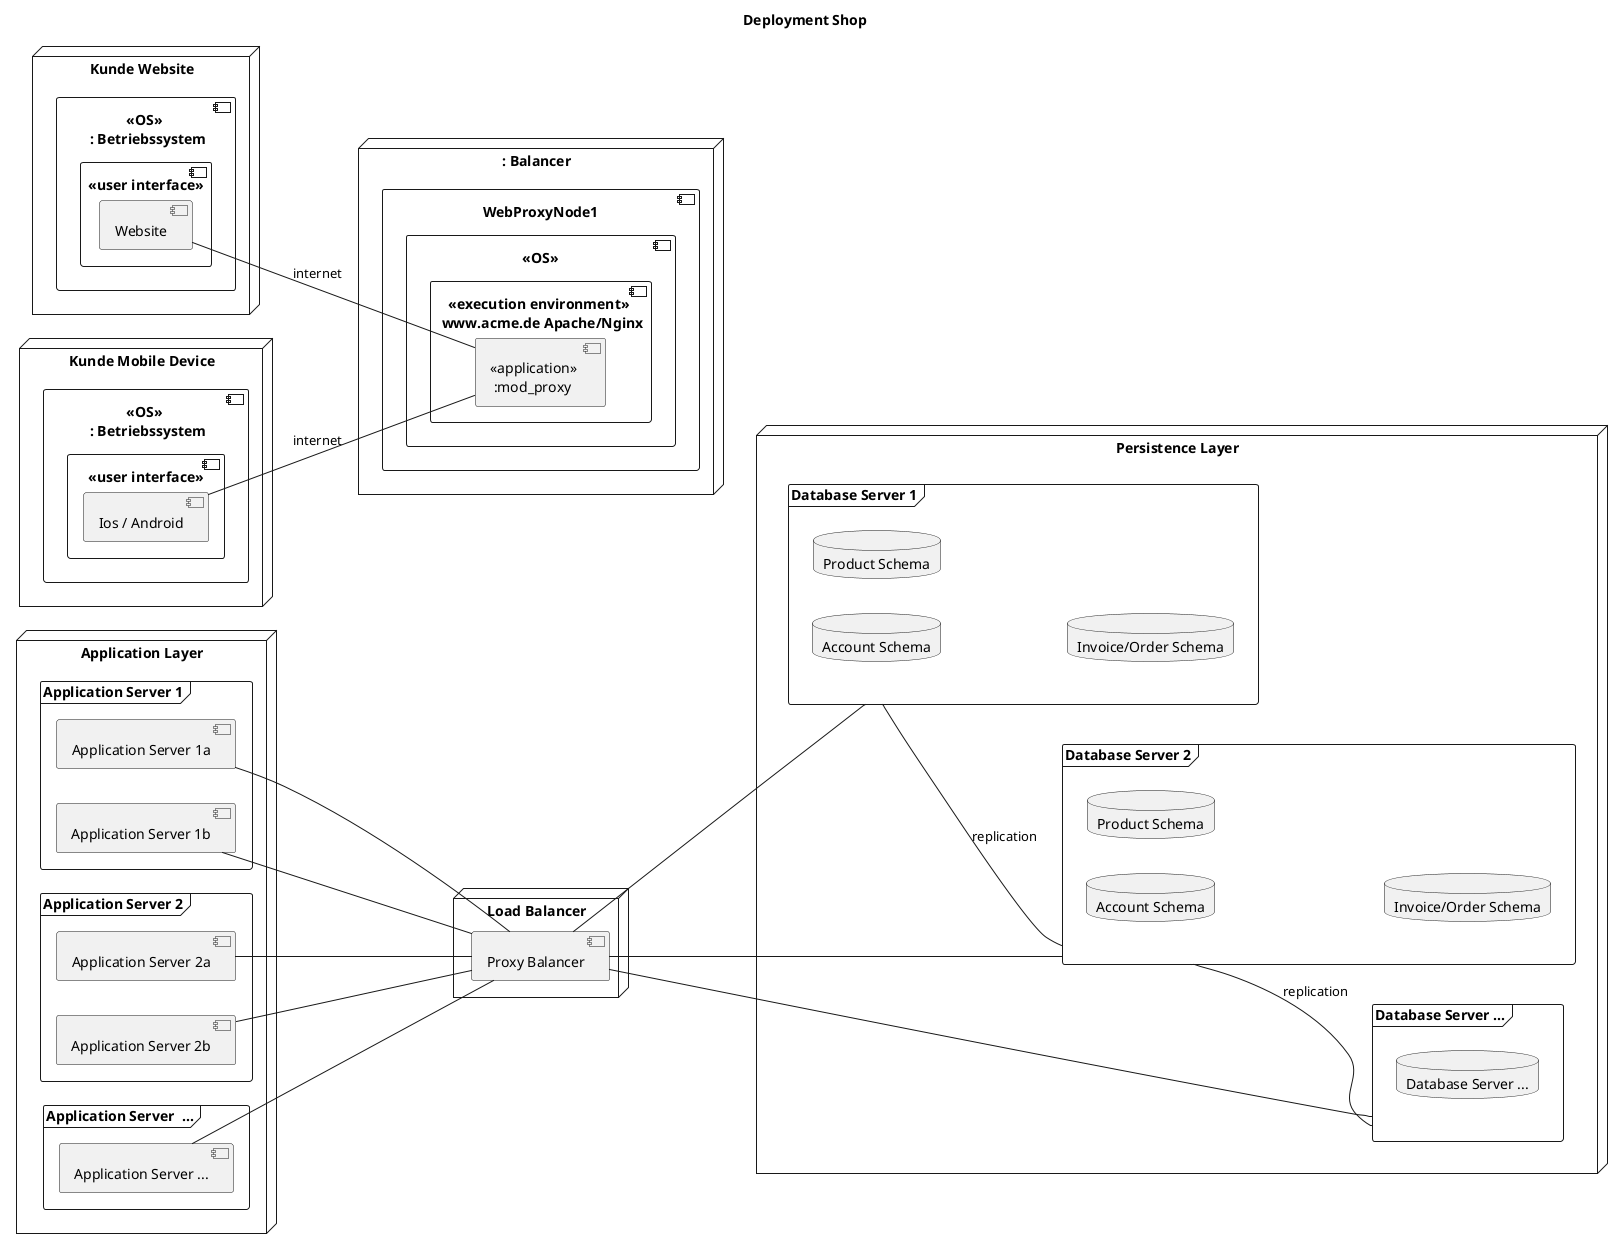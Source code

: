 @startuml
title Deployment Shop
left to right direction
node "Kunde Website" as pl {
  component "<<OS>> \n : Betriebssystem" as pl_client {
    component "<<user interface>>" as web0 {
      [Website] as ui1
    }
  }
}
node "Kunde Mobile Device" as pl1 {
  component "<<OS>> \n : Betriebssystem" as pl_client1 {
    component "<<user interface>>" as web1 {
      [Ios / Android] as ui2
    }
  }
}


node ": Balancer" as lb_front {
  component "WebProxyNode1" as WPN1 {
    component "<<OS>>" as WPN1_OS {
      component "<<execution environment>> \n www.acme.de Apache/Nginx" as WPN1_execenv {
        component "<<application>> \n :mod_proxy" as lb_front1 {

        }
      }
    }
  }
}

node "Application Layer" as al {
  frame "Application Server 1" as as1 {
    [Application Server 1a] as as_1a
    [Application Server 1b] as as_1b
  }
  frame "Application Server 2" as as2 {
    [Application Server 2a] as as_2a
    [Application Server 2b] as as_2b
  }
  frame "Application Server  ..." as "as..." {
    [Application Server ...] as as_...
  }
}

node "Load Balancer" as lb_back {
  [Proxy Balancer] as lb_back1
}

node "Persistence Layer" as dbl {
  frame "Database Server 1" as db_1 {
    database "Account Schema" as db_1a
    database "Product Schema" as db_1b
    database "Invoice/Order Schema" as db_1c

  }
  frame "Database Server 2" as db_2 {
    database "Account Schema" as db_2a
    database "Product Schema" as db_2b
    database "Invoice/Order Schema" as db_2c

  }
  frame "Database Server ..." as db_x {
    database "Database Server ..." as db_xx
  }
}

/'assoziationen'/
ui1 -- lb_front1 :internet
ui2 -- lb_front1 :internet

/'lb_front1 -- as_1a
lb_front1 -- as_1b
lb_front1 -- as_2a
lb_front1 -- as_2b
lb_front1 -- as_...'/

as_1a -- lb_back1
as_1b -- lb_back1
as_2a -- lb_back1
as_2b -- lb_back1
as_... -- lb_back1

/'lb_back1 -- db_1a
lb_back1 -- db_1b
lb_back1 -- db_1c
lb_back1 -- db_2a
lb_back1 -- db_2b
lb_back1 -- db_2c
lb_back1 -- db_x'/

lb_back1 -- db_1
lb_back1 -- db_2
lb_back1 -- db_x

db_1 -down- db_2 :replication
db_2 -down- db_x :replication


/'skinparam componentStyle uml2
package "Some Group" {
  interface HTTP as httpEndpoint
  [First Component]
  [Another Component]
}
node "Other Groups" {
  FTP - [Second Component]
}
cloud {
  [Example 1]
}
database "MySql" {
  folder "This is my folder" {
    [Folder 3]
  }
  frame "Foo" {
    [Frame 4]
  }
}
httpEndpoint - [First Component]
[First Component] --> FTP
[Another Component] --> [Example 1]
[Example 1] --> [Folder 3]'/
@enduml
